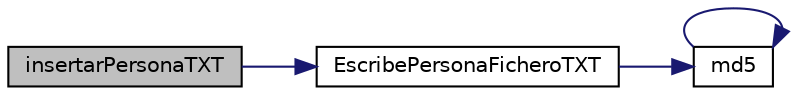 digraph "insertarPersonaTXT"
{
 // LATEX_PDF_SIZE
  edge [fontname="Helvetica",fontsize="10",labelfontname="Helvetica",labelfontsize="10"];
  node [fontname="Helvetica",fontsize="10",shape=record];
  rankdir="LR";
  Node1 [label="insertarPersonaTXT",height=0.2,width=0.4,color="black", fillcolor="grey75", style="filled", fontcolor="black",tooltip="insertarPersonaTXT"];
  Node1 -> Node2 [color="midnightblue",fontsize="10",style="solid",fontname="Helvetica"];
  Node2 [label="EscribePersonaFicheroTXT",height=0.2,width=0.4,color="black", fillcolor="white", style="filled",URL="$_l_o_g_i_n_01_c_09_09_8cpp.html#affac9c9375641881ca148b062b5d36ce",tooltip="EscribePersonaFicheroTXT."];
  Node2 -> Node3 [color="midnightblue",fontsize="10",style="solid",fontname="Helvetica"];
  Node3 [label="md5",height=0.2,width=0.4,color="black", fillcolor="white", style="filled",URL="$md5_8cpp.html#a92c6eed2e9b51298af559aff6792770b",tooltip="md5"];
  Node3 -> Node3 [color="midnightblue",fontsize="10",style="solid",fontname="Helvetica"];
}

